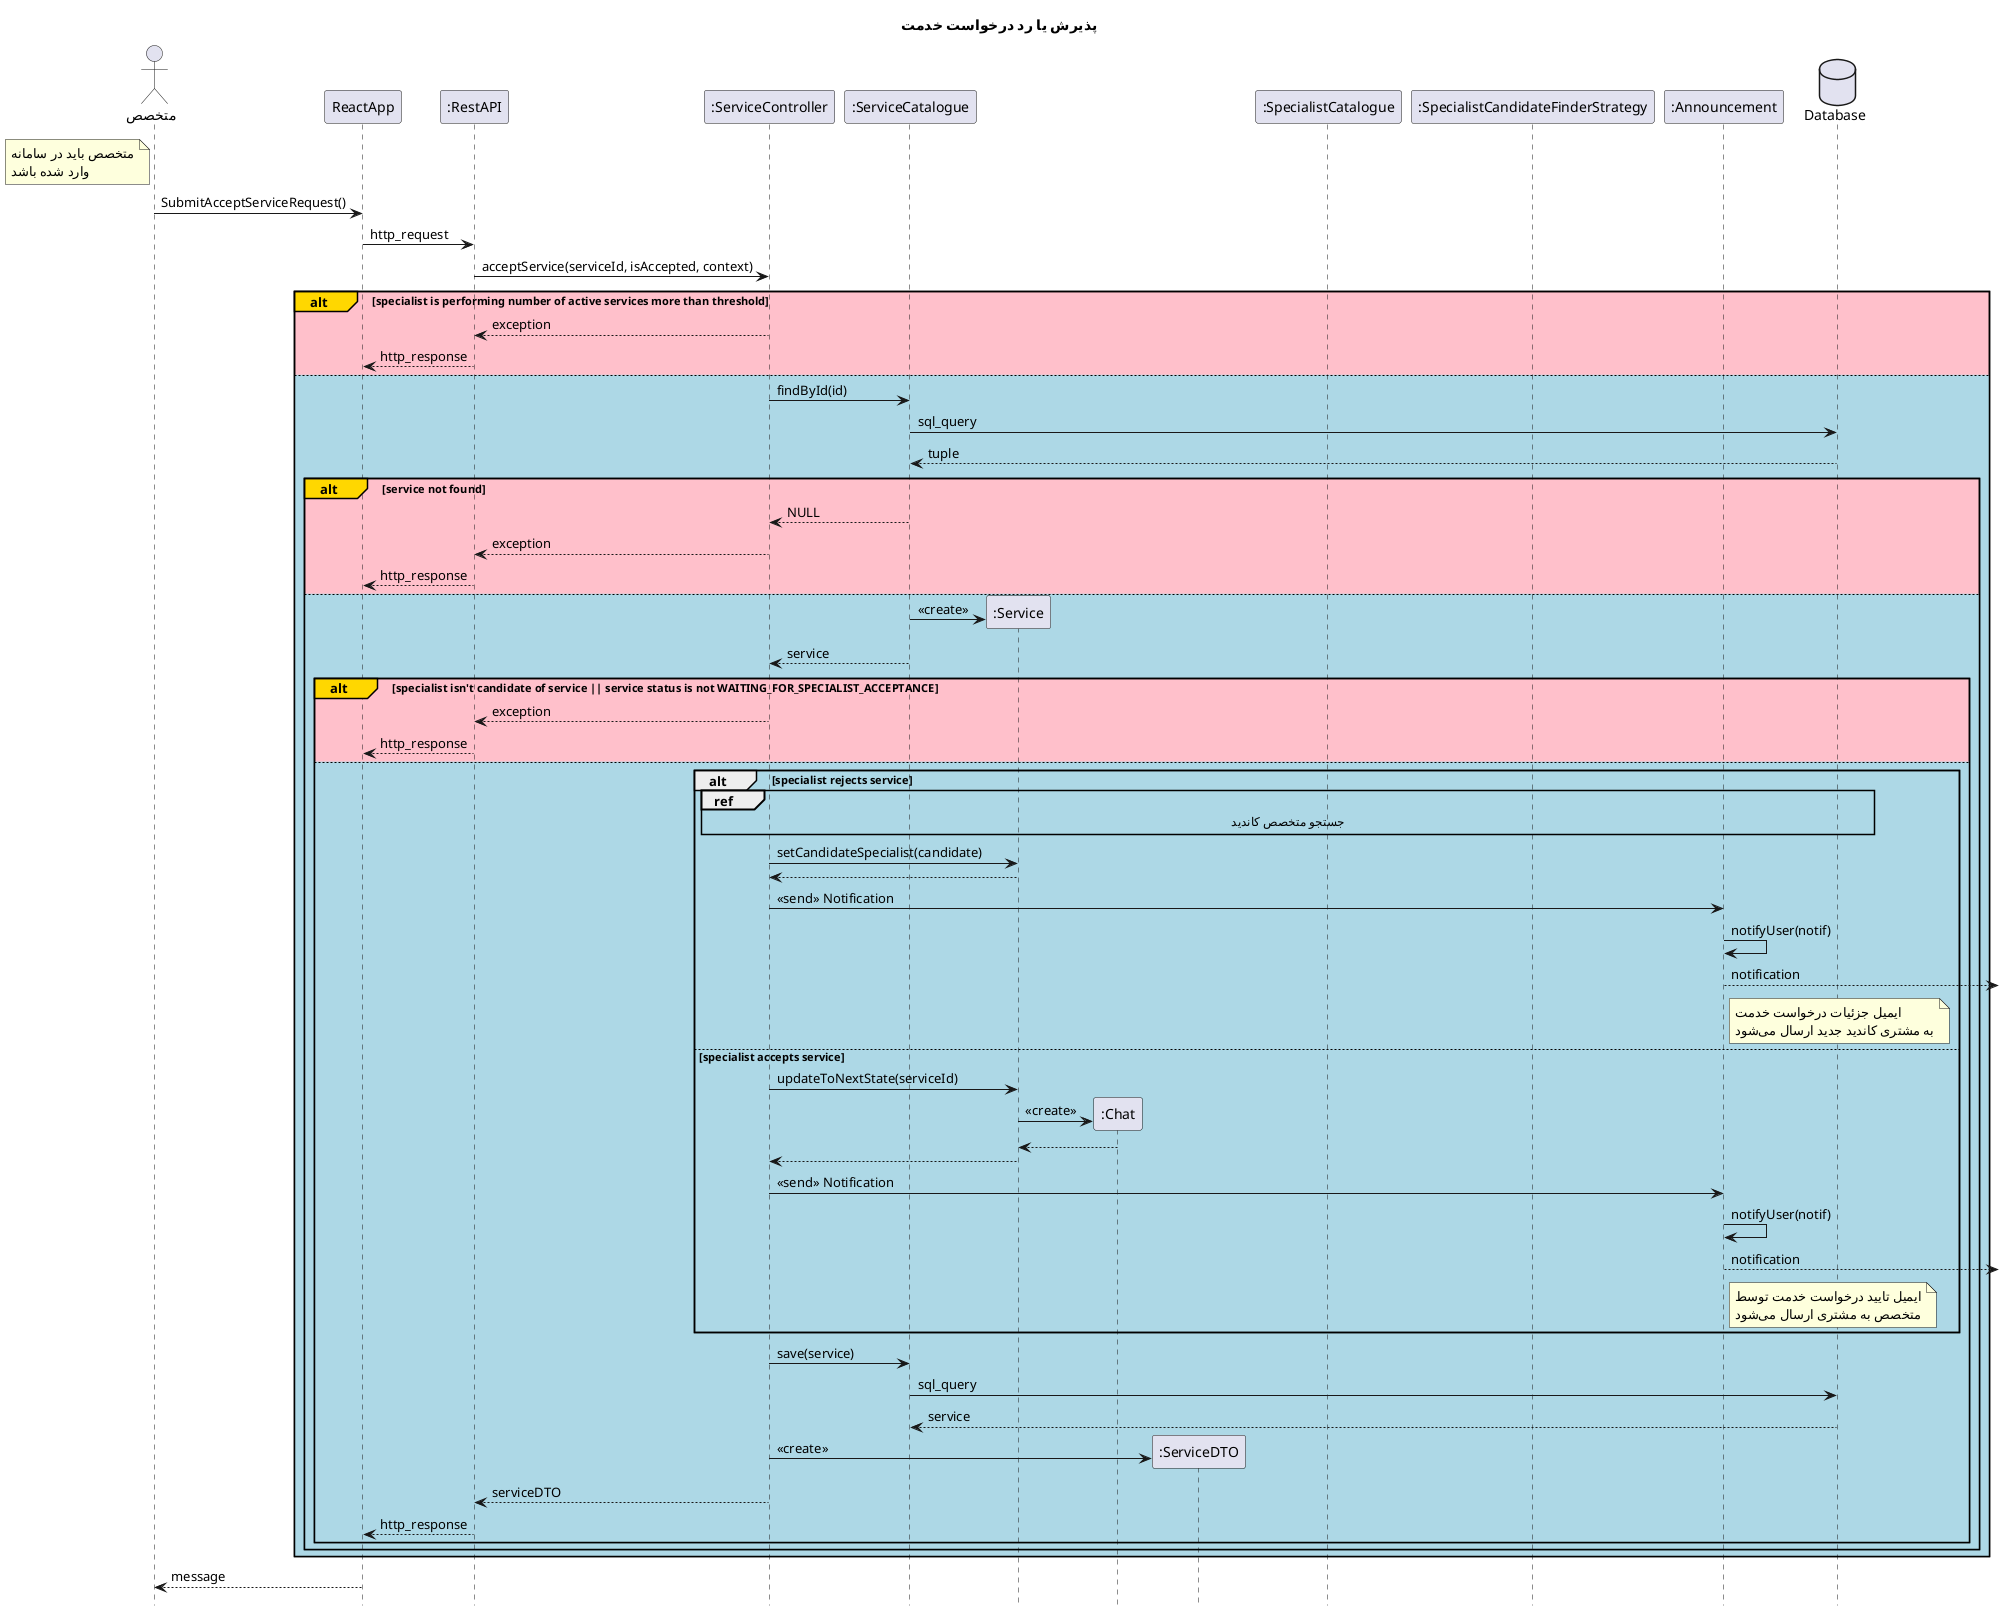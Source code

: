 @startuml spcialistAcceptOrRejectService
hide footbox
title "پذیرش یا رد درخواست خدمت"
actor       "متخصص" as specialist
participant ReactApp
participant ":RestAPI" as RestAPI
participant ":ServiceController" as ServiceController
participant ":ServiceCatalogue" as ServiceCatalogue
participant ":Service" as Service
participant ":Chat" as Chat
participant ":ServiceDTO" as ServiceDTO
participant ":SpecialistCatalogue" as SpecialistCatalogue
participant ":SpecialistCandidateFinderStrategy" as SpecialistCandidateFinderStrategy
participant ":Announcement" as Announcement
database Database
note left of specialist
    متخصص باید در سامانه
    وارد شده باشد
end note

specialist -> ReactApp: SubmitAcceptServiceRequest()
ReactApp -> RestAPI: http_request
RestAPI -> ServiceController: acceptService(serviceId, isAccepted, context)

alt#Gold #Pink specialist is performing number of active services more than threshold

    ServiceController --> RestAPI: exception
    RestAPI --> ReactApp: http_response

else #LightBlue

    ServiceController -> ServiceCatalogue: findById(id)
    ServiceCatalogue -> Database: sql_query
    return tuple
    alt#Gold #Pink service not found

        ServiceCatalogue --> ServiceController: NULL
        ServiceController --> RestAPI: exception
        RestAPI --> ReactApp: http_response

    else #LightBlue

        ServiceCatalogue -> Service **: <<create>>
        ServiceCatalogue --> ServiceController: service

        alt#Gold #Pink specialist isn't candidate of service || service status is not WAITING_FOR_SPECIALIST_ACCEPTANCE

            ServiceController --> RestAPI: exception
            RestAPI --> ReactApp: http_response

        else #LightBlue

            alt specialist rejects service

                ref over ServiceController, SpecialistCandidateFinderStrategy, SpecialistCatalogue, Database: جستجو متخصص کاندید
                ServiceController -> Service: setCandidateSpecialist(candidate)
                return
                ServiceController -> Announcement: <<send>> Notification
                Announcement -> Announcement: notifyUser(notif)
                Announcement -->: notification
                note right of Announcement
                    ایمیل جزئیات درخواست خدمت
                    به مشتری کاندید جدید ارسال می‌شود
                end note

            else specialist accepts service

                ServiceController -> Service: updateToNextState(serviceId)
                Service -> Chat **: <<create>>
                return
                Service --> ServiceController
                ServiceController -> Announcement: <<send>> Notification
                Announcement -> Announcement: notifyUser(notif)
                Announcement -->: notification
                note right of Announcement
                    ایمیل تایید درخواست خدمت توسط
                    متخصص به مشتری ارسال می‌شود
                end note

            end
            ServiceController -> ServiceCatalogue: save(service)
            ServiceCatalogue -> Database: sql_query
            return service
            ServiceController -> ServiceDTO **: <<create>>
            ServiceController --> RestAPI: serviceDTO
            RestAPI --> ReactApp: http_response

        end

    end

end
ReactApp --> specialist: message
@enduml